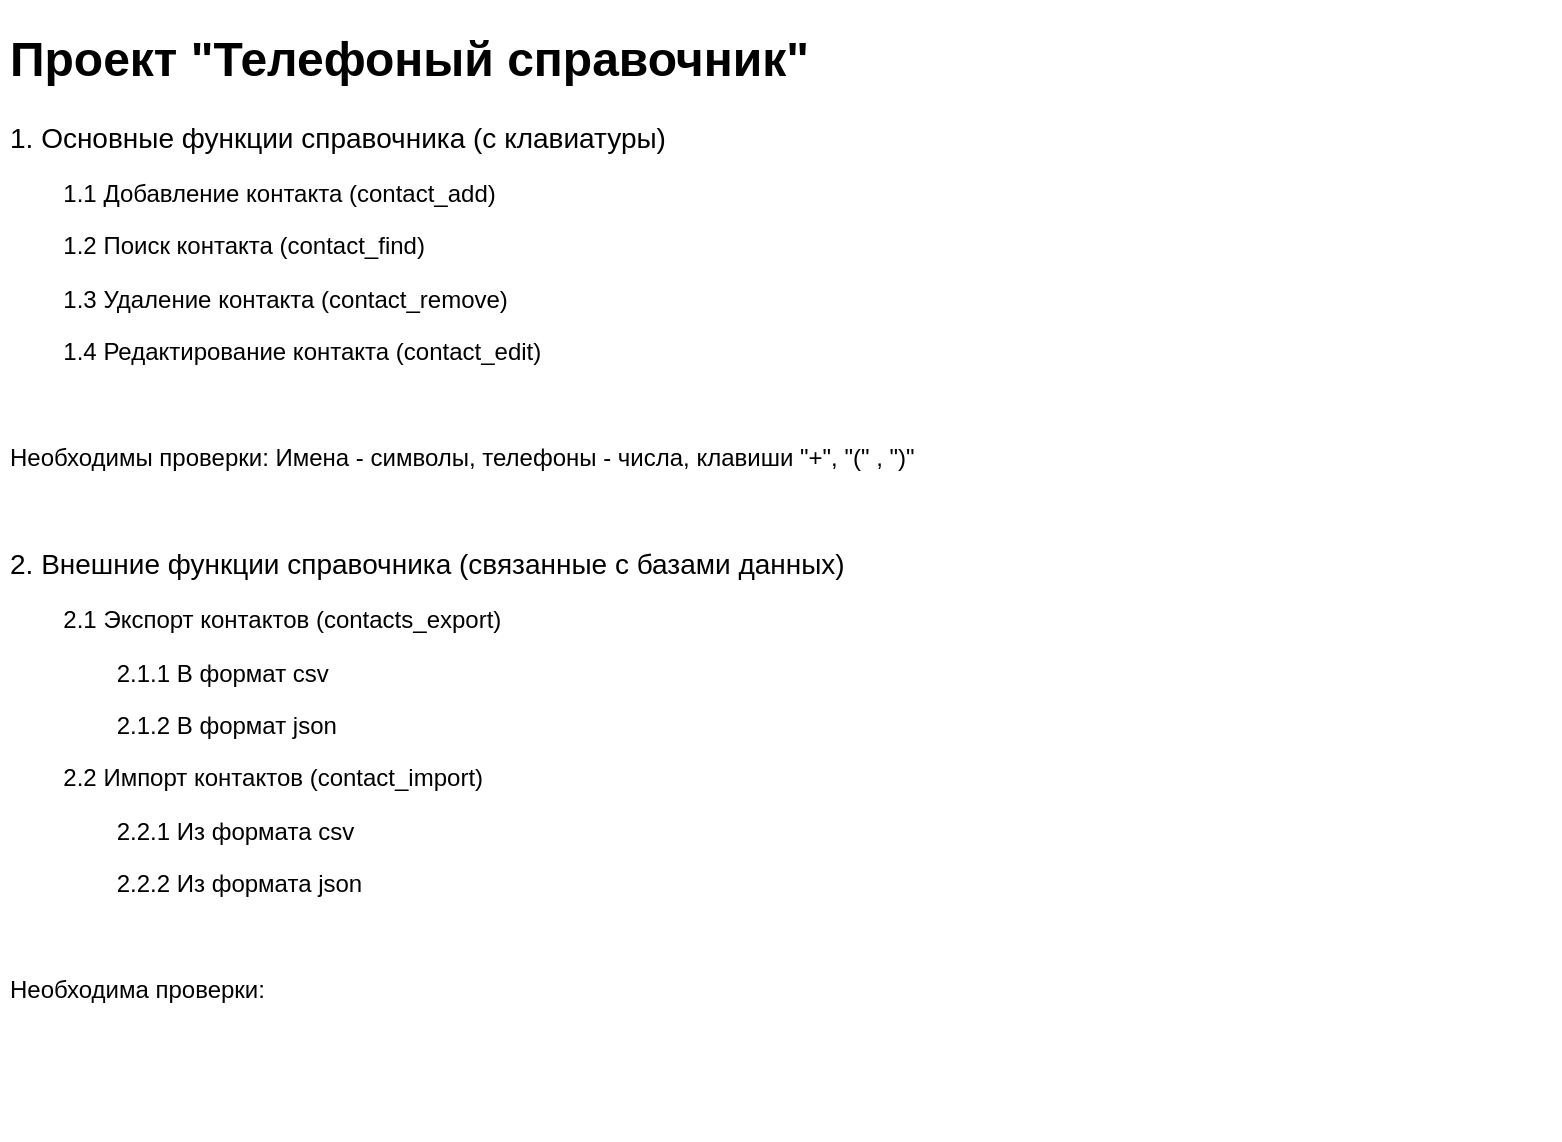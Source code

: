 <mxfile>
    <diagram id="t0eNWRmGsC-7UDaDQKd7" name="Page-1">
        <mxGraphModel dx="808" dy="545" grid="1" gridSize="10" guides="1" tooltips="1" connect="1" arrows="1" fold="1" page="1" pageScale="1" pageWidth="827" pageHeight="1169" math="0" shadow="0">
            <root>
                <mxCell id="0"/>
                <mxCell id="1" parent="0"/>
                <mxCell id="2" value="&lt;h1&gt;Проект &quot;Телефоный справочник&quot;&lt;/h1&gt;&lt;p&gt;&lt;font style=&quot;font-size: 14px&quot;&gt;1. Основные функции справочника (с клавиатуры)&lt;/font&gt;&lt;/p&gt;&lt;p&gt;&lt;font style=&quot;font-size: 12px&quot;&gt;&lt;span&gt;&#9;&lt;/span&gt;&lt;span&gt;&#9;&lt;/span&gt;&lt;span&gt;&#9;&lt;/span&gt;&lt;span style=&quot;white-space: pre&quot;&gt;&#9;&lt;/span&gt;1.1 Добавление контакта (contact_add)&lt;/font&gt;&lt;/p&gt;&lt;p&gt;&lt;font style=&quot;font-size: 12px&quot;&gt;&lt;span&gt;&#9;&lt;/span&gt;&lt;span&gt;&#9;&lt;/span&gt;&lt;span style=&quot;white-space: pre&quot;&gt;&#9;&lt;/span&gt;1.2 Поиск контакта (contact_find)&lt;br&gt;&lt;/font&gt;&lt;/p&gt;&lt;p&gt;&lt;font style=&quot;font-size: 12px&quot;&gt;&lt;span&gt;&#9;&lt;/span&gt;&lt;span&gt;&#9;&lt;/span&gt;&lt;span&gt;&#9;&lt;/span&gt;&lt;span style=&quot;white-space: pre&quot;&gt;&#9;&lt;/span&gt;1.3 Удаление контакта (contact_remove)&lt;/font&gt;&lt;/p&gt;&lt;p&gt;&lt;span&gt;&lt;span&gt;&#9;&lt;/span&gt;&lt;span style=&quot;white-space: pre&quot;&gt;&#9;&lt;/span&gt;1.4 Редактирование контакта (contact_edit)&lt;/span&gt;&lt;br&gt;&lt;/p&gt;&lt;p&gt;&lt;br&gt;&lt;/p&gt;&lt;p&gt;Необходимы проверки: Имена - символы, телефоны - числа, клавиши &quot;+&quot;, &quot;(&quot; , &quot;)&quot;&lt;/p&gt;&lt;p&gt;&lt;font style=&quot;font-size: 12px&quot;&gt;&lt;br&gt;&lt;/font&gt;&lt;/p&gt;&lt;p&gt;&lt;font style=&quot;font-size: 14px&quot;&gt;2. Внешние функции справочника (связанные с базами данных)&lt;/font&gt;&lt;/p&gt;&lt;p&gt;&lt;font style=&quot;font-size: 12px&quot;&gt;&lt;span&gt;&#9;&lt;/span&gt;&lt;span&gt;&#9;&lt;/span&gt;&lt;span&gt;&#9;&lt;/span&gt;&lt;span style=&quot;white-space: pre&quot;&gt;&#9;&lt;/span&gt;2.1 Экспорт контактов (contacts_export)&lt;/font&gt;&lt;/p&gt;&lt;p&gt;&lt;font style=&quot;font-size: 12px&quot;&gt;&lt;span&gt;&#9;&lt;/span&gt;&lt;span&gt;&#9;&lt;/span&gt;&lt;span&gt;&#9;&lt;span&gt;&#9;&lt;/span&gt;&lt;/span&gt;&lt;span&gt;&#9;&lt;/span&gt;&lt;span&gt;&#9;&lt;/span&gt;&lt;span style=&quot;white-space: pre&quot;&gt;&#9;&lt;/span&gt;&lt;span style=&quot;white-space: pre&quot;&gt;&#9;&lt;/span&gt;2.1.1 В формат csv&amp;nbsp;&lt;/font&gt;&lt;/p&gt;&lt;p&gt;&lt;font style=&quot;font-size: 12px&quot;&gt;&lt;span&gt;&#9;&lt;/span&gt;&lt;span&gt;&#9;&lt;/span&gt;&lt;span&gt;&#9;&lt;/span&gt;&lt;span&gt;&#9;&lt;/span&gt;&lt;span&gt;&#9;&lt;/span&gt;&lt;span&gt;&#9;&lt;/span&gt;&lt;span style=&quot;white-space: pre&quot;&gt;&#9;&lt;/span&gt;&lt;span style=&quot;white-space: pre&quot;&gt;&#9;&lt;/span&gt;2.1.2 В формат json&amp;nbsp;&lt;/font&gt;&lt;/p&gt;&lt;p&gt;&lt;font style=&quot;font-size: 12px&quot;&gt;&lt;span&gt;&#9;&lt;/span&gt;&lt;span&gt;&#9;&lt;/span&gt;&lt;span&gt;&#9;&lt;/span&gt;&lt;span style=&quot;white-space: pre&quot;&gt;&#9;&lt;/span&gt;2.2 Импорт контактов (contact_import)&lt;/font&gt;&lt;/p&gt;&lt;p&gt;&lt;span&gt;&#9;&lt;/span&gt;&lt;span&gt;&#9;&lt;/span&gt;&lt;span&gt;&#9;&lt;/span&gt;&lt;span&gt;&#9;&lt;/span&gt;&lt;span&gt;&#9;&lt;/span&gt;&lt;span&gt;&#9;&lt;/span&gt;&lt;span style=&quot;white-space: pre&quot;&gt;&#9;&lt;/span&gt;&lt;span style=&quot;white-space: pre&quot;&gt;&#9;&lt;/span&gt;2.2.1 Из формата csv&amp;nbsp;&lt;/p&gt;&lt;p&gt;&lt;/p&gt;&lt;p&gt;&lt;span&gt;&#9;&lt;/span&gt;&lt;span&gt;&#9;&lt;/span&gt;&lt;span&gt;&#9;&lt;/span&gt;&lt;span&gt;&#9;&lt;/span&gt;&lt;span&gt;&#9;&lt;/span&gt;&lt;span&gt;&#9;&lt;/span&gt;&lt;span style=&quot;white-space: pre&quot;&gt;&#9;&lt;/span&gt;&lt;span style=&quot;white-space: pre&quot;&gt;&#9;&lt;/span&gt;2.2.2 Из формата json&lt;/p&gt;&lt;p&gt;&lt;span&gt;&#9;&lt;/span&gt;&lt;span&gt;&#9;&lt;/span&gt;&lt;br&gt;&lt;/p&gt;&lt;p&gt;Необходима проверки:&amp;nbsp;&lt;/p&gt;&lt;p&gt;&lt;font style=&quot;font-size: 12px&quot;&gt;&lt;br&gt;&lt;/font&gt;&lt;/p&gt;&lt;p&gt;&lt;font style=&quot;font-size: 12px&quot;&gt;&lt;br&gt;&lt;/font&gt;&lt;/p&gt;" style="text;html=1;strokeColor=none;fillColor=none;spacing=5;spacingTop=-20;whiteSpace=wrap;overflow=hidden;rounded=0;" vertex="1" parent="1">
                    <mxGeometry y="20" width="780" height="560" as="geometry"/>
                </mxCell>
            </root>
        </mxGraphModel>
    </diagram>
</mxfile>